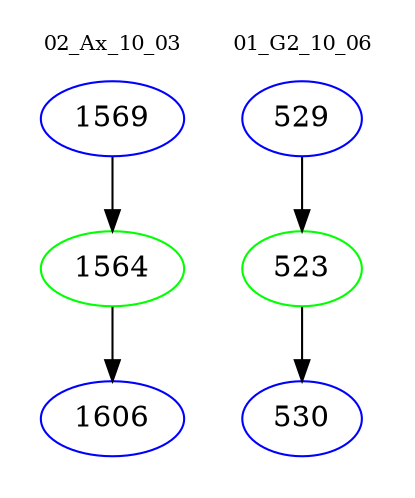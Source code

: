 digraph{
subgraph cluster_0 {
color = white
label = "02_Ax_10_03";
fontsize=10;
T0_1569 [label="1569", color="blue"]
T0_1569 -> T0_1564 [color="black"]
T0_1564 [label="1564", color="green"]
T0_1564 -> T0_1606 [color="black"]
T0_1606 [label="1606", color="blue"]
}
subgraph cluster_1 {
color = white
label = "01_G2_10_06";
fontsize=10;
T1_529 [label="529", color="blue"]
T1_529 -> T1_523 [color="black"]
T1_523 [label="523", color="green"]
T1_523 -> T1_530 [color="black"]
T1_530 [label="530", color="blue"]
}
}
